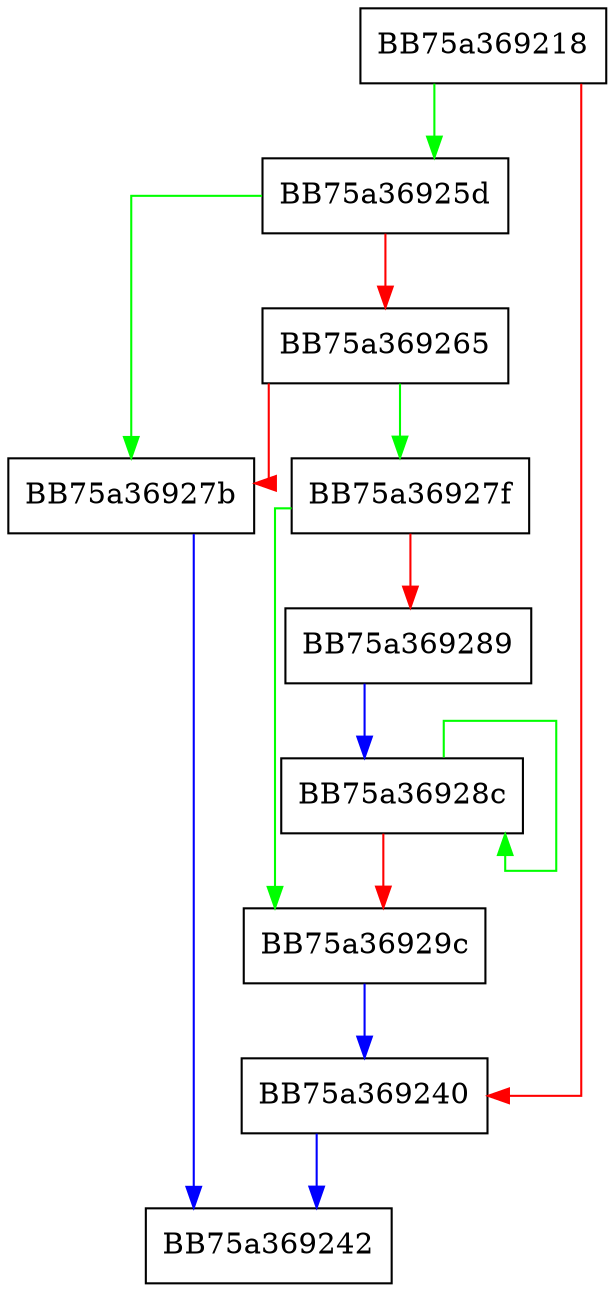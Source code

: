 digraph build_threat_enum_sort_index {
  node [shape="box"];
  graph [splines=ortho];
  BB75a369218 -> BB75a36925d [color="green"];
  BB75a369218 -> BB75a369240 [color="red"];
  BB75a369240 -> BB75a369242 [color="blue"];
  BB75a36925d -> BB75a36927b [color="green"];
  BB75a36925d -> BB75a369265 [color="red"];
  BB75a369265 -> BB75a36927f [color="green"];
  BB75a369265 -> BB75a36927b [color="red"];
  BB75a36927b -> BB75a369242 [color="blue"];
  BB75a36927f -> BB75a36929c [color="green"];
  BB75a36927f -> BB75a369289 [color="red"];
  BB75a369289 -> BB75a36928c [color="blue"];
  BB75a36928c -> BB75a36928c [color="green"];
  BB75a36928c -> BB75a36929c [color="red"];
  BB75a36929c -> BB75a369240 [color="blue"];
}